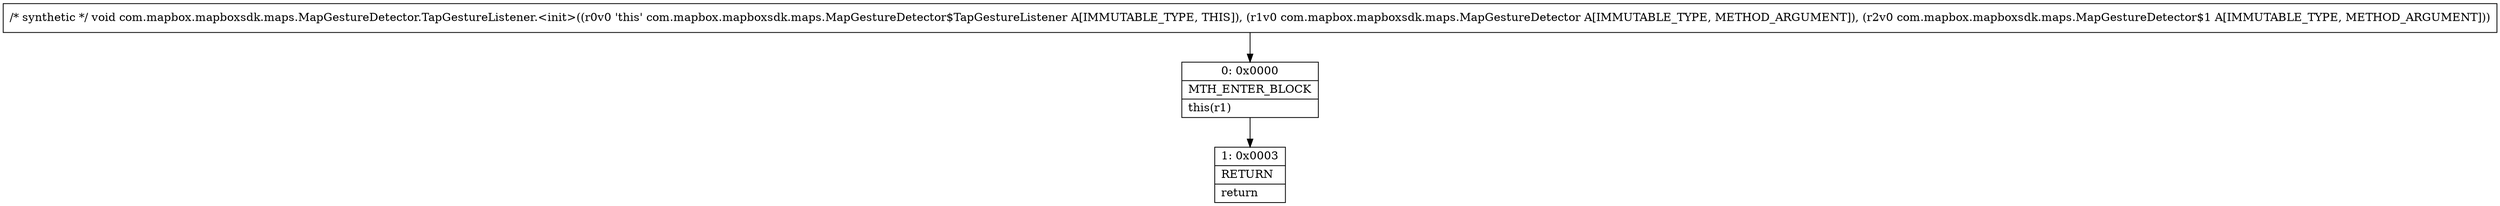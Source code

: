 digraph "CFG forcom.mapbox.mapboxsdk.maps.MapGestureDetector.TapGestureListener.\<init\>(Lcom\/mapbox\/mapboxsdk\/maps\/MapGestureDetector;Lcom\/mapbox\/mapboxsdk\/maps\/MapGestureDetector$1;)V" {
Node_0 [shape=record,label="{0\:\ 0x0000|MTH_ENTER_BLOCK\l|this(r1)\l}"];
Node_1 [shape=record,label="{1\:\ 0x0003|RETURN\l|return\l}"];
MethodNode[shape=record,label="{\/* synthetic *\/ void com.mapbox.mapboxsdk.maps.MapGestureDetector.TapGestureListener.\<init\>((r0v0 'this' com.mapbox.mapboxsdk.maps.MapGestureDetector$TapGestureListener A[IMMUTABLE_TYPE, THIS]), (r1v0 com.mapbox.mapboxsdk.maps.MapGestureDetector A[IMMUTABLE_TYPE, METHOD_ARGUMENT]), (r2v0 com.mapbox.mapboxsdk.maps.MapGestureDetector$1 A[IMMUTABLE_TYPE, METHOD_ARGUMENT])) }"];
MethodNode -> Node_0;
Node_0 -> Node_1;
}

